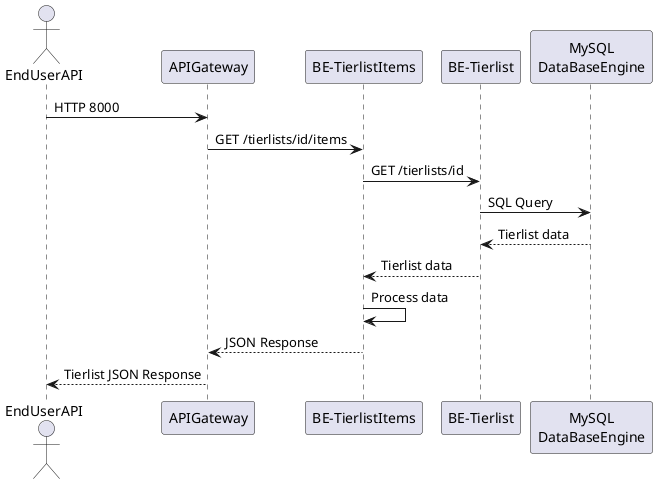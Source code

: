 @startuml
actor EndUserAPI
participant "APIGateway" as APIGateway
participant "BE-TierlistItems" as BackendItems
participant "BE-Tierlist" as BackendList
participant "MySQL\nDataBaseEngine" as MySQL

EndUserAPI -> APIGateway : HTTP 8000
APIGateway -> BackendItems : GET /tierlists/id/items
BackendItems -> BackendList : GET /tierlists/id
BackendList -> MySQL : SQL Query
MySQL --> BackendList : Tierlist data
BackendList --> BackendItems : Tierlist data
BackendItems -> BackendItems : Process data
BackendItems --> APIGateway : JSON Response
APIGateway --> EndUserAPI : Tierlist JSON Response
@enduml

# Responsabilities

## APIGateway

Entry point of our group docker environment
Will steer requests to the correct micro service

## BE-Tierlists

Receives the http get requests and process it to return a valid json response

## DB Engine

Processes the sql queries from the BE and stores our data.

